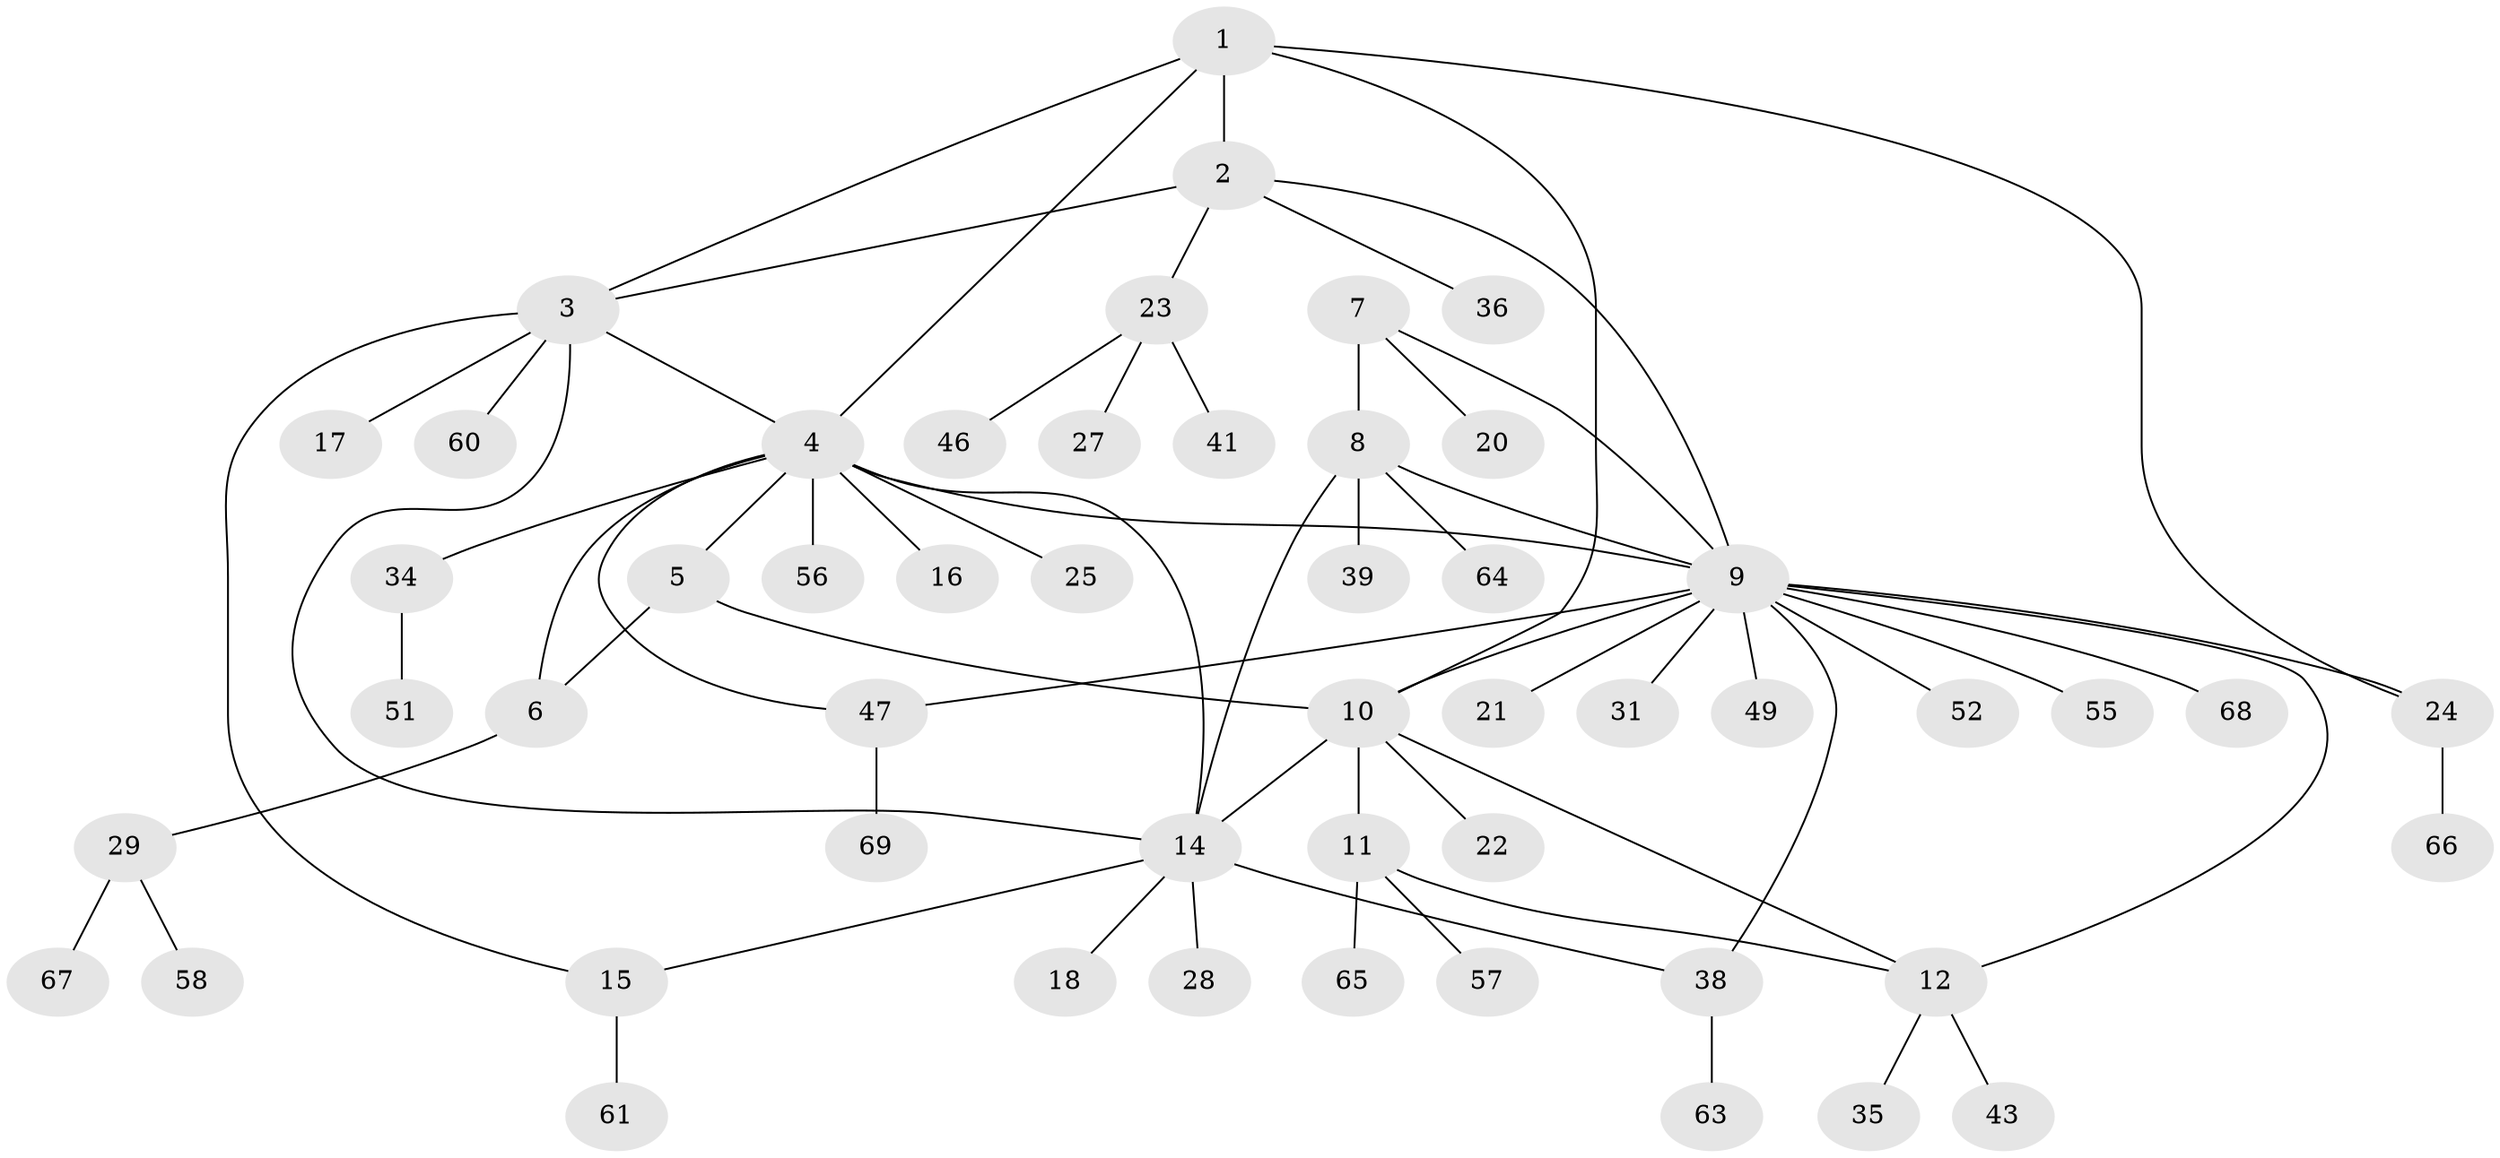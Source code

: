 // original degree distribution, {5: 0.057971014492753624, 6: 0.043478260869565216, 10: 0.014492753623188406, 3: 0.08695652173913043, 4: 0.07246376811594203, 11: 0.014492753623188406, 8: 0.014492753623188406, 9: 0.014492753623188406, 1: 0.5797101449275363, 2: 0.10144927536231885}
// Generated by graph-tools (version 1.1) at 2025/42/03/06/25 10:42:08]
// undirected, 52 vertices, 67 edges
graph export_dot {
graph [start="1"]
  node [color=gray90,style=filled];
  1;
  2 [super="+19"];
  3 [super="+13"];
  4 [super="+45"];
  5;
  6;
  7 [super="+37"];
  8 [super="+48"];
  9 [super="+26"];
  10 [super="+59"];
  11 [super="+50"];
  12 [super="+30"];
  14 [super="+62"];
  15 [super="+33"];
  16;
  17 [super="+44"];
  18;
  20 [super="+32"];
  21;
  22;
  23;
  24 [super="+42"];
  25;
  27;
  28;
  29 [super="+40"];
  31;
  34;
  35;
  36;
  38;
  39;
  41;
  43;
  46 [super="+54"];
  47 [super="+53"];
  49;
  51;
  52;
  55;
  56;
  57;
  58;
  60;
  61;
  63;
  64;
  65;
  66;
  67;
  68;
  69;
  1 -- 2;
  1 -- 3;
  1 -- 4;
  1 -- 10;
  1 -- 24;
  2 -- 3;
  2 -- 9;
  2 -- 23;
  2 -- 36;
  3 -- 17;
  3 -- 60;
  3 -- 4;
  3 -- 14;
  3 -- 15;
  4 -- 5;
  4 -- 6;
  4 -- 9;
  4 -- 14;
  4 -- 16;
  4 -- 25;
  4 -- 34;
  4 -- 56;
  4 -- 47;
  5 -- 6;
  5 -- 10;
  6 -- 29;
  7 -- 8;
  7 -- 9;
  7 -- 20;
  8 -- 9;
  8 -- 14;
  8 -- 39;
  8 -- 64;
  9 -- 12;
  9 -- 21;
  9 -- 31;
  9 -- 52;
  9 -- 68;
  9 -- 24;
  9 -- 49;
  9 -- 38;
  9 -- 55;
  9 -- 10;
  9 -- 47;
  10 -- 11;
  10 -- 12;
  10 -- 14;
  10 -- 22;
  11 -- 12;
  11 -- 57;
  11 -- 65;
  12 -- 43;
  12 -- 35;
  14 -- 15;
  14 -- 18;
  14 -- 28;
  14 -- 38;
  15 -- 61;
  23 -- 27;
  23 -- 41;
  23 -- 46;
  24 -- 66;
  29 -- 58;
  29 -- 67;
  34 -- 51;
  38 -- 63;
  47 -- 69;
}
